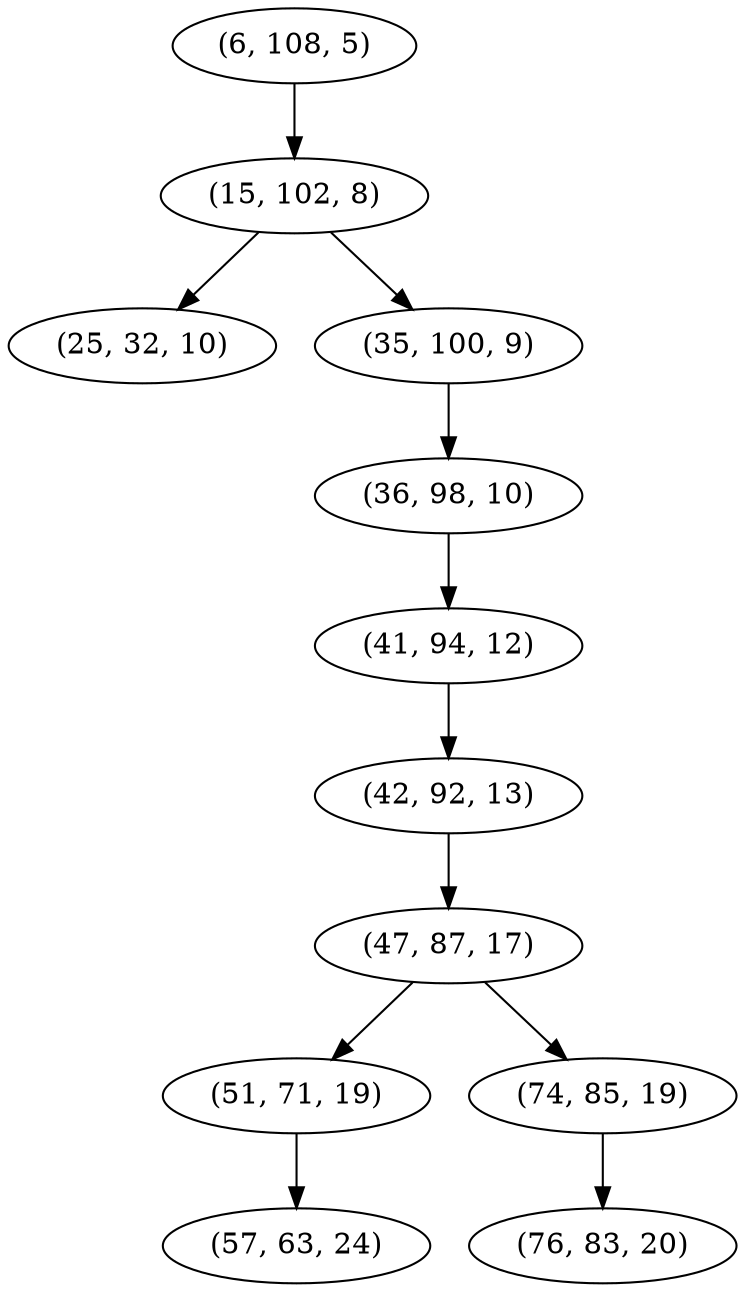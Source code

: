 digraph tree {
    "(6, 108, 5)";
    "(15, 102, 8)";
    "(25, 32, 10)";
    "(35, 100, 9)";
    "(36, 98, 10)";
    "(41, 94, 12)";
    "(42, 92, 13)";
    "(47, 87, 17)";
    "(51, 71, 19)";
    "(57, 63, 24)";
    "(74, 85, 19)";
    "(76, 83, 20)";
    "(6, 108, 5)" -> "(15, 102, 8)";
    "(15, 102, 8)" -> "(25, 32, 10)";
    "(15, 102, 8)" -> "(35, 100, 9)";
    "(35, 100, 9)" -> "(36, 98, 10)";
    "(36, 98, 10)" -> "(41, 94, 12)";
    "(41, 94, 12)" -> "(42, 92, 13)";
    "(42, 92, 13)" -> "(47, 87, 17)";
    "(47, 87, 17)" -> "(51, 71, 19)";
    "(47, 87, 17)" -> "(74, 85, 19)";
    "(51, 71, 19)" -> "(57, 63, 24)";
    "(74, 85, 19)" -> "(76, 83, 20)";
}

